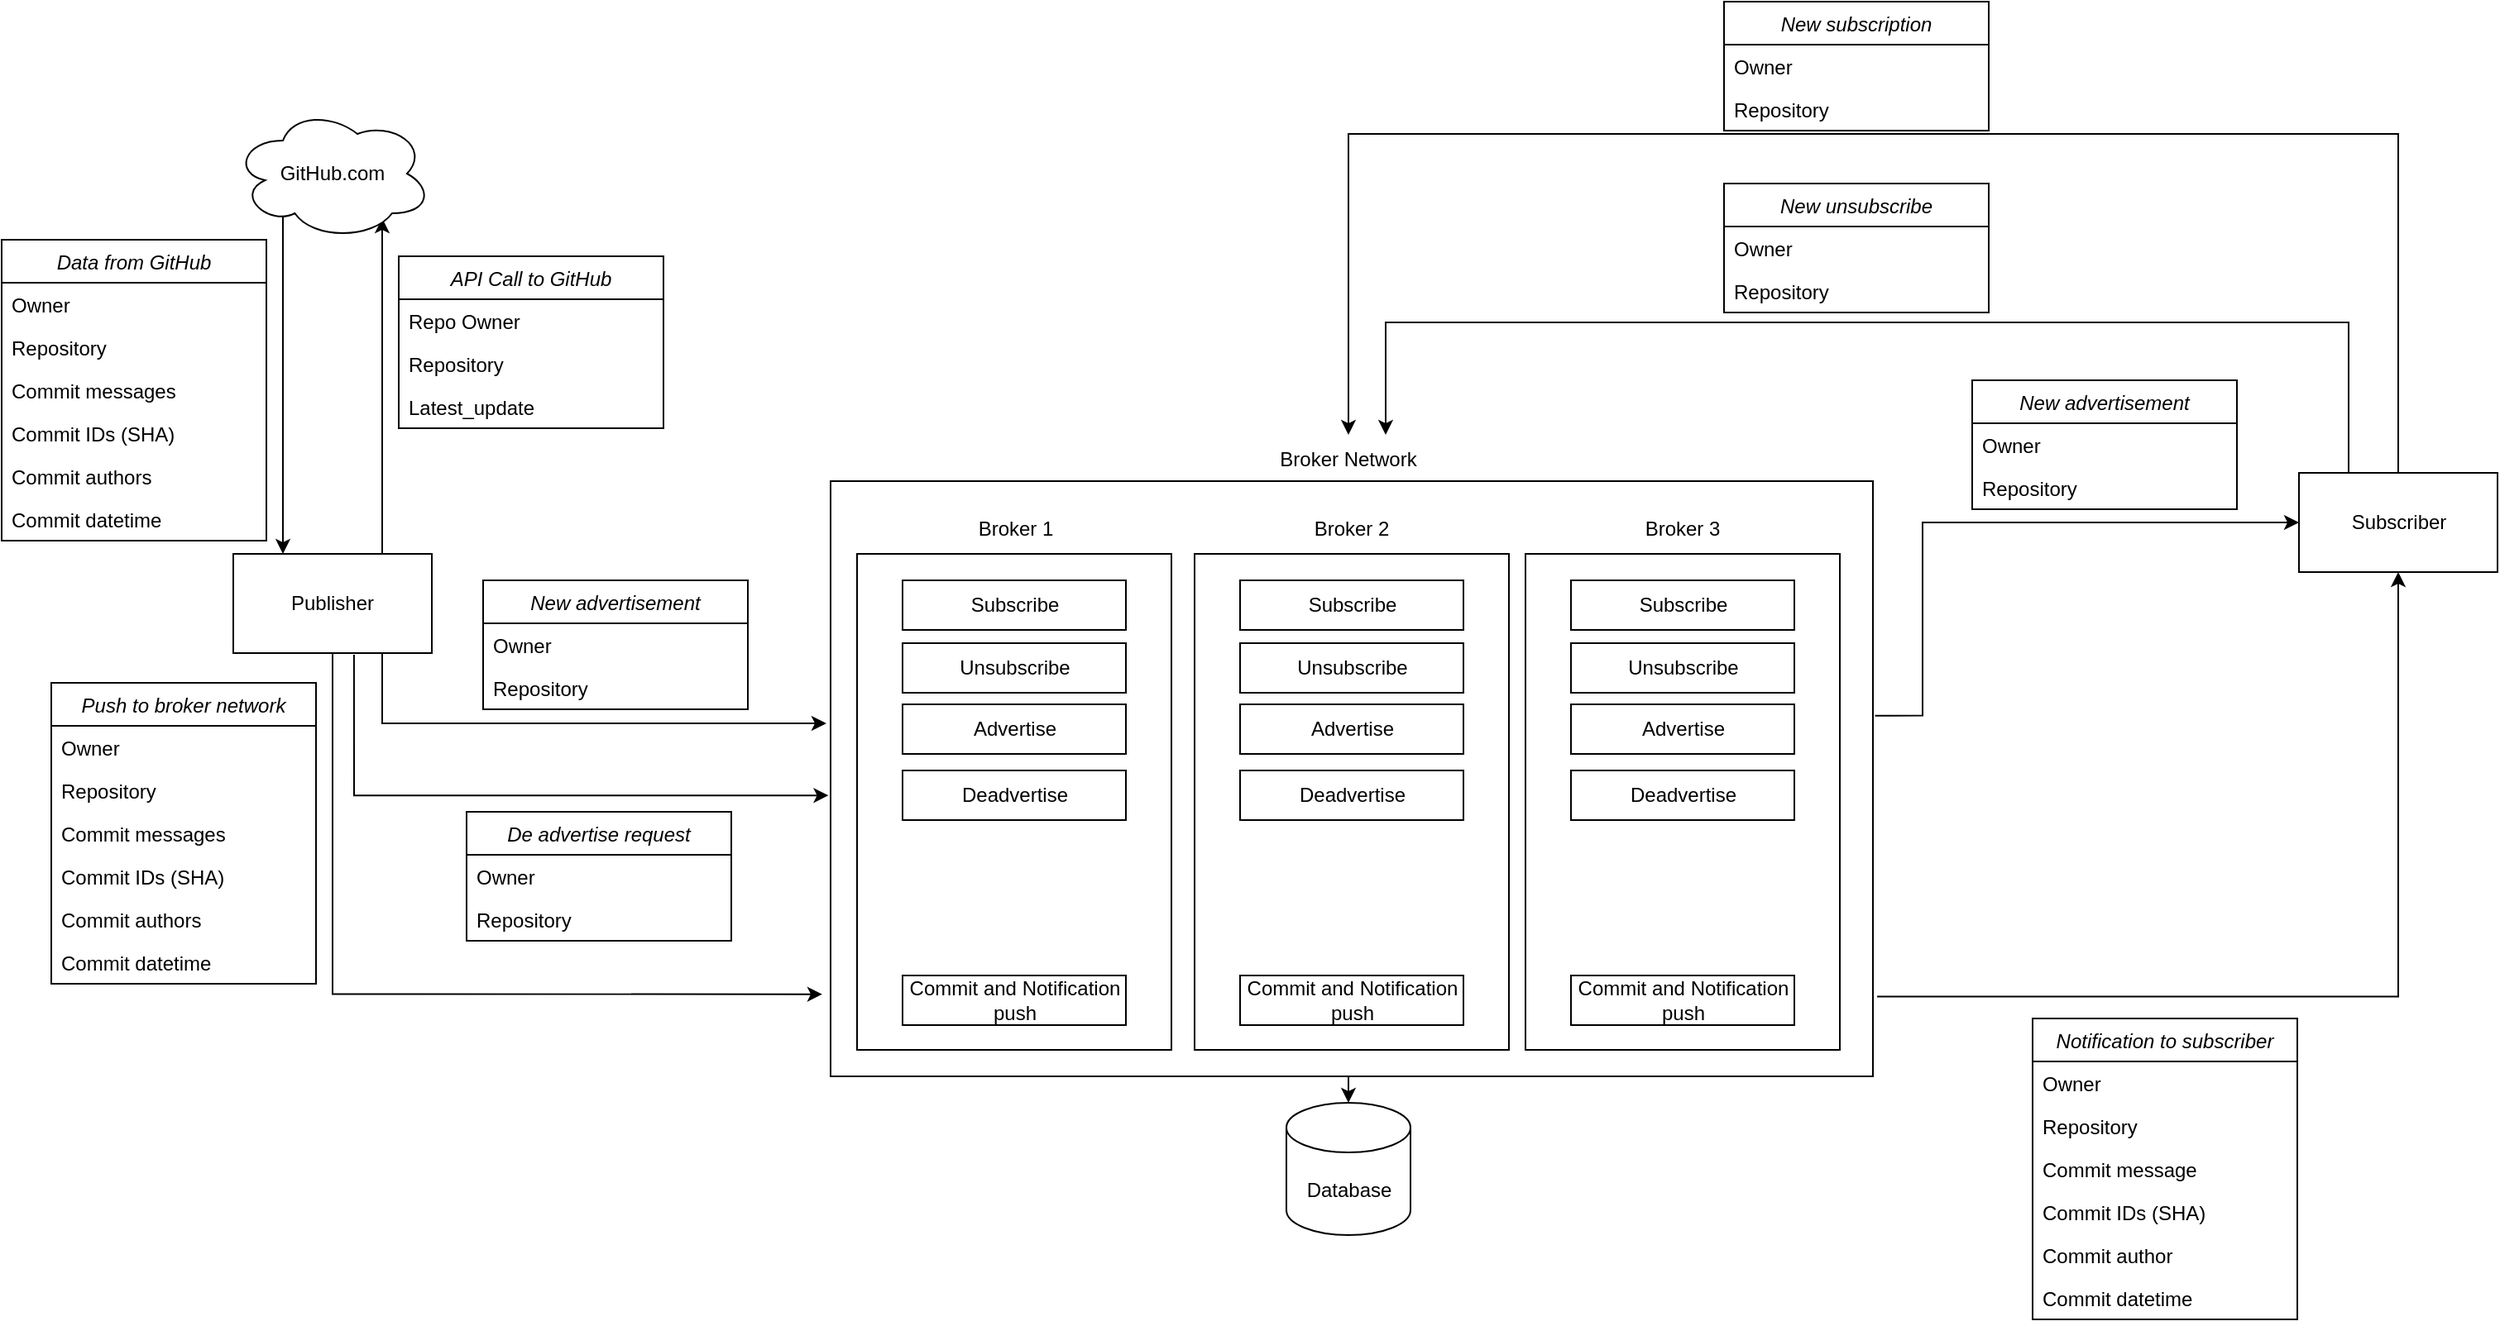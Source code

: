<mxfile version="15.7.0" type="device"><diagram id="C5RBs43oDa-KdzZeNtuy" name="Page-1"><mxGraphModel dx="2222" dy="1961" grid="1" gridSize="10" guides="1" tooltips="1" connect="1" arrows="1" fold="1" page="1" pageScale="1" pageWidth="827" pageHeight="1169" math="0" shadow="0"><root><mxCell id="WIyWlLk6GJQsqaUBKTNV-0"/><mxCell id="WIyWlLk6GJQsqaUBKTNV-1" parent="WIyWlLk6GJQsqaUBKTNV-0"/><mxCell id="h_FlKJ7w--iSwxDpS4nj-12" value="" style="rounded=0;whiteSpace=wrap;html=1;" vertex="1" parent="WIyWlLk6GJQsqaUBKTNV-1"><mxGeometry x="410" y="250" width="630" height="360" as="geometry"/></mxCell><mxCell id="eJ2lEQVUq-TXq73KHSTF-2" style="edgeStyle=orthogonalEdgeStyle;rounded=0;orthogonalLoop=1;jettySize=auto;html=1;exitX=0.75;exitY=0;exitDx=0;exitDy=0;entryX=0.75;entryY=0.838;entryDx=0;entryDy=0;entryPerimeter=0;" parent="WIyWlLk6GJQsqaUBKTNV-1" source="eJ2lEQVUq-TXq73KHSTF-0" target="eJ2lEQVUq-TXq73KHSTF-1" edge="1"><mxGeometry relative="1" as="geometry"><Array as="points"/></mxGeometry></mxCell><mxCell id="h_FlKJ7w--iSwxDpS4nj-20" style="edgeStyle=orthogonalEdgeStyle;rounded=0;orthogonalLoop=1;jettySize=auto;html=1;exitX=0.75;exitY=1;exitDx=0;exitDy=0;entryX=-0.004;entryY=0.407;entryDx=0;entryDy=0;entryPerimeter=0;" edge="1" parent="WIyWlLk6GJQsqaUBKTNV-1" source="eJ2lEQVUq-TXq73KHSTF-0" target="h_FlKJ7w--iSwxDpS4nj-12"><mxGeometry relative="1" as="geometry"><mxPoint x="365.74" y="401.2" as="targetPoint"/></mxGeometry></mxCell><mxCell id="eJ2lEQVUq-TXq73KHSTF-0" value="Publisher" style="rounded=0;whiteSpace=wrap;html=1;" parent="WIyWlLk6GJQsqaUBKTNV-1" vertex="1"><mxGeometry x="49" y="294" width="120" height="60" as="geometry"/></mxCell><mxCell id="eJ2lEQVUq-TXq73KHSTF-13" style="edgeStyle=orthogonalEdgeStyle;rounded=0;orthogonalLoop=1;jettySize=auto;html=1;entryX=0.25;entryY=0;entryDx=0;entryDy=0;exitX=0.31;exitY=0.8;exitDx=0;exitDy=0;exitPerimeter=0;" parent="WIyWlLk6GJQsqaUBKTNV-1" source="eJ2lEQVUq-TXq73KHSTF-1" target="eJ2lEQVUq-TXq73KHSTF-0" edge="1"><mxGeometry relative="1" as="geometry"><mxPoint x="86" y="124" as="sourcePoint"/><Array as="points"><mxPoint x="79" y="88"/></Array></mxGeometry></mxCell><mxCell id="eJ2lEQVUq-TXq73KHSTF-1" value="GitHub.com" style="ellipse;shape=cloud;whiteSpace=wrap;html=1;" parent="WIyWlLk6GJQsqaUBKTNV-1" vertex="1"><mxGeometry x="49" y="24" width="120" height="80" as="geometry"/></mxCell><mxCell id="eJ2lEQVUq-TXq73KHSTF-3" value="API Call to GitHub" style="swimlane;fontStyle=2;align=center;verticalAlign=top;childLayout=stackLayout;horizontal=1;startSize=26;horizontalStack=0;resizeParent=1;resizeLast=0;collapsible=1;marginBottom=0;rounded=0;shadow=0;strokeWidth=1;" parent="WIyWlLk6GJQsqaUBKTNV-1" vertex="1"><mxGeometry x="149" y="114" width="160" height="104" as="geometry"><mxRectangle x="450" y="560" width="160" height="26" as="alternateBounds"/></mxGeometry></mxCell><mxCell id="eJ2lEQVUq-TXq73KHSTF-4" value="Repo Owner" style="text;align=left;verticalAlign=top;spacingLeft=4;spacingRight=4;overflow=hidden;rotatable=0;points=[[0,0.5],[1,0.5]];portConstraint=eastwest;" parent="eJ2lEQVUq-TXq73KHSTF-3" vertex="1"><mxGeometry y="26" width="160" height="26" as="geometry"/></mxCell><mxCell id="eJ2lEQVUq-TXq73KHSTF-5" value="Repository" style="text;align=left;verticalAlign=top;spacingLeft=4;spacingRight=4;overflow=hidden;rotatable=0;points=[[0,0.5],[1,0.5]];portConstraint=eastwest;rounded=0;shadow=0;html=0;" parent="eJ2lEQVUq-TXq73KHSTF-3" vertex="1"><mxGeometry y="52" width="160" height="26" as="geometry"/></mxCell><mxCell id="eJ2lEQVUq-TXq73KHSTF-6" value="Latest_update" style="text;align=left;verticalAlign=top;spacingLeft=4;spacingRight=4;overflow=hidden;rotatable=0;points=[[0,0.5],[1,0.5]];portConstraint=eastwest;rounded=0;shadow=0;html=0;" parent="eJ2lEQVUq-TXq73KHSTF-3" vertex="1"><mxGeometry y="78" width="160" height="26" as="geometry"/></mxCell><mxCell id="eJ2lEQVUq-TXq73KHSTF-19" value="Data from GitHub" style="swimlane;fontStyle=2;align=center;verticalAlign=top;childLayout=stackLayout;horizontal=1;startSize=26;horizontalStack=0;resizeParent=1;resizeLast=0;collapsible=1;marginBottom=0;rounded=0;shadow=0;strokeWidth=1;" parent="WIyWlLk6GJQsqaUBKTNV-1" vertex="1"><mxGeometry x="-91" y="104" width="160" height="182" as="geometry"><mxRectangle x="550" y="140" width="160" height="26" as="alternateBounds"/></mxGeometry></mxCell><mxCell id="eJ2lEQVUq-TXq73KHSTF-20" value="Owner" style="text;align=left;verticalAlign=top;spacingLeft=4;spacingRight=4;overflow=hidden;rotatable=0;points=[[0,0.5],[1,0.5]];portConstraint=eastwest;" parent="eJ2lEQVUq-TXq73KHSTF-19" vertex="1"><mxGeometry y="26" width="160" height="26" as="geometry"/></mxCell><mxCell id="eJ2lEQVUq-TXq73KHSTF-21" value="Repository" style="text;align=left;verticalAlign=top;spacingLeft=4;spacingRight=4;overflow=hidden;rotatable=0;points=[[0,0.5],[1,0.5]];portConstraint=eastwest;rounded=0;shadow=0;html=0;" parent="eJ2lEQVUq-TXq73KHSTF-19" vertex="1"><mxGeometry y="52" width="160" height="26" as="geometry"/></mxCell><mxCell id="eJ2lEQVUq-TXq73KHSTF-22" value="Commit messages" style="text;align=left;verticalAlign=top;spacingLeft=4;spacingRight=4;overflow=hidden;rotatable=0;points=[[0,0.5],[1,0.5]];portConstraint=eastwest;rounded=0;shadow=0;html=0;" parent="eJ2lEQVUq-TXq73KHSTF-19" vertex="1"><mxGeometry y="78" width="160" height="26" as="geometry"/></mxCell><mxCell id="eJ2lEQVUq-TXq73KHSTF-23" value="Commit IDs (SHA)" style="text;align=left;verticalAlign=top;spacingLeft=4;spacingRight=4;overflow=hidden;rotatable=0;points=[[0,0.5],[1,0.5]];portConstraint=eastwest;rounded=0;shadow=0;html=0;" parent="eJ2lEQVUq-TXq73KHSTF-19" vertex="1"><mxGeometry y="104" width="160" height="26" as="geometry"/></mxCell><mxCell id="eJ2lEQVUq-TXq73KHSTF-24" value="Commit authors" style="text;align=left;verticalAlign=top;spacingLeft=4;spacingRight=4;overflow=hidden;rotatable=0;points=[[0,0.5],[1,0.5]];portConstraint=eastwest;rounded=0;shadow=0;html=0;" parent="eJ2lEQVUq-TXq73KHSTF-19" vertex="1"><mxGeometry y="130" width="160" height="26" as="geometry"/></mxCell><mxCell id="eJ2lEQVUq-TXq73KHSTF-26" value="Commit datetime" style="text;align=left;verticalAlign=top;spacingLeft=4;spacingRight=4;overflow=hidden;rotatable=0;points=[[0,0.5],[1,0.5]];portConstraint=eastwest;" parent="eJ2lEQVUq-TXq73KHSTF-19" vertex="1"><mxGeometry y="156" width="160" height="26" as="geometry"/></mxCell><mxCell id="eJ2lEQVUq-TXq73KHSTF-56" style="edgeStyle=orthogonalEdgeStyle;rounded=0;orthogonalLoop=1;jettySize=auto;html=1;entryX=0.5;entryY=0;entryDx=0;entryDy=0;entryPerimeter=0;" parent="WIyWlLk6GJQsqaUBKTNV-1" target="eJ2lEQVUq-TXq73KHSTF-41" edge="1"><mxGeometry relative="1" as="geometry"><mxPoint x="723" y="610" as="sourcePoint"/></mxGeometry></mxCell><mxCell id="eJ2lEQVUq-TXq73KHSTF-29" value="" style="rounded=0;whiteSpace=wrap;html=1;" parent="WIyWlLk6GJQsqaUBKTNV-1" vertex="1"><mxGeometry x="426" y="294" width="190" height="300" as="geometry"/></mxCell><mxCell id="eJ2lEQVUq-TXq73KHSTF-32" value="Push to broker network" style="swimlane;fontStyle=2;align=center;verticalAlign=top;childLayout=stackLayout;horizontal=1;startSize=26;horizontalStack=0;resizeParent=1;resizeLast=0;collapsible=1;marginBottom=0;rounded=0;shadow=0;strokeWidth=1;" parent="WIyWlLk6GJQsqaUBKTNV-1" vertex="1"><mxGeometry x="-61" y="372" width="160" height="182" as="geometry"><mxRectangle x="550" y="140" width="160" height="26" as="alternateBounds"/></mxGeometry></mxCell><mxCell id="eJ2lEQVUq-TXq73KHSTF-33" value="Owner" style="text;align=left;verticalAlign=top;spacingLeft=4;spacingRight=4;overflow=hidden;rotatable=0;points=[[0,0.5],[1,0.5]];portConstraint=eastwest;" parent="eJ2lEQVUq-TXq73KHSTF-32" vertex="1"><mxGeometry y="26" width="160" height="26" as="geometry"/></mxCell><mxCell id="eJ2lEQVUq-TXq73KHSTF-34" value="Repository" style="text;align=left;verticalAlign=top;spacingLeft=4;spacingRight=4;overflow=hidden;rotatable=0;points=[[0,0.5],[1,0.5]];portConstraint=eastwest;rounded=0;shadow=0;html=0;" parent="eJ2lEQVUq-TXq73KHSTF-32" vertex="1"><mxGeometry y="52" width="160" height="26" as="geometry"/></mxCell><mxCell id="eJ2lEQVUq-TXq73KHSTF-35" value="Commit messages" style="text;align=left;verticalAlign=top;spacingLeft=4;spacingRight=4;overflow=hidden;rotatable=0;points=[[0,0.5],[1,0.5]];portConstraint=eastwest;rounded=0;shadow=0;html=0;" parent="eJ2lEQVUq-TXq73KHSTF-32" vertex="1"><mxGeometry y="78" width="160" height="26" as="geometry"/></mxCell><mxCell id="eJ2lEQVUq-TXq73KHSTF-36" value="Commit IDs (SHA)" style="text;align=left;verticalAlign=top;spacingLeft=4;spacingRight=4;overflow=hidden;rotatable=0;points=[[0,0.5],[1,0.5]];portConstraint=eastwest;rounded=0;shadow=0;html=0;" parent="eJ2lEQVUq-TXq73KHSTF-32" vertex="1"><mxGeometry y="104" width="160" height="26" as="geometry"/></mxCell><mxCell id="eJ2lEQVUq-TXq73KHSTF-37" value="Commit authors" style="text;align=left;verticalAlign=top;spacingLeft=4;spacingRight=4;overflow=hidden;rotatable=0;points=[[0,0.5],[1,0.5]];portConstraint=eastwest;rounded=0;shadow=0;html=0;" parent="eJ2lEQVUq-TXq73KHSTF-32" vertex="1"><mxGeometry y="130" width="160" height="26" as="geometry"/></mxCell><mxCell id="eJ2lEQVUq-TXq73KHSTF-38" value="Commit datetime" style="text;align=left;verticalAlign=top;spacingLeft=4;spacingRight=4;overflow=hidden;rotatable=0;points=[[0,0.5],[1,0.5]];portConstraint=eastwest;" parent="eJ2lEQVUq-TXq73KHSTF-32" vertex="1"><mxGeometry y="156" width="160" height="26" as="geometry"/></mxCell><mxCell id="eJ2lEQVUq-TXq73KHSTF-47" style="edgeStyle=orthogonalEdgeStyle;rounded=0;orthogonalLoop=1;jettySize=auto;html=1;exitX=1.004;exitY=0.866;exitDx=0;exitDy=0;entryX=0.5;entryY=1;entryDx=0;entryDy=0;exitPerimeter=0;" parent="WIyWlLk6GJQsqaUBKTNV-1" source="h_FlKJ7w--iSwxDpS4nj-12" target="eJ2lEQVUq-TXq73KHSTF-46" edge="1"><mxGeometry relative="1" as="geometry"><mxPoint x="1080" y="514" as="sourcePoint"/></mxGeometry></mxCell><mxCell id="eJ2lEQVUq-TXq73KHSTF-40" value="Commit and Notification push" style="rounded=0;whiteSpace=wrap;html=1;" parent="WIyWlLk6GJQsqaUBKTNV-1" vertex="1"><mxGeometry x="453.5" y="549" width="135" height="30" as="geometry"/></mxCell><mxCell id="eJ2lEQVUq-TXq73KHSTF-41" value="Database" style="shape=cylinder3;whiteSpace=wrap;html=1;boundedLbl=1;backgroundOutline=1;size=15;" parent="WIyWlLk6GJQsqaUBKTNV-1" vertex="1"><mxGeometry x="685.5" y="626" width="75" height="80" as="geometry"/></mxCell><mxCell id="eJ2lEQVUq-TXq73KHSTF-42" value="Subscribe" style="rounded=0;whiteSpace=wrap;html=1;" parent="WIyWlLk6GJQsqaUBKTNV-1" vertex="1"><mxGeometry x="453.5" y="310" width="135" height="30" as="geometry"/></mxCell><mxCell id="eJ2lEQVUq-TXq73KHSTF-43" value="Unsubscribe" style="rounded=0;whiteSpace=wrap;html=1;" parent="WIyWlLk6GJQsqaUBKTNV-1" vertex="1"><mxGeometry x="453.5" y="348" width="135" height="30" as="geometry"/></mxCell><mxCell id="eJ2lEQVUq-TXq73KHSTF-44" value="Advertise" style="rounded=0;whiteSpace=wrap;html=1;" parent="WIyWlLk6GJQsqaUBKTNV-1" vertex="1"><mxGeometry x="453.5" y="385" width="135" height="30" as="geometry"/></mxCell><mxCell id="eJ2lEQVUq-TXq73KHSTF-45" value="Deadvertise" style="rounded=0;whiteSpace=wrap;html=1;" parent="WIyWlLk6GJQsqaUBKTNV-1" vertex="1"><mxGeometry x="453.5" y="425" width="135" height="30" as="geometry"/></mxCell><mxCell id="eJ2lEQVUq-TXq73KHSTF-57" style="edgeStyle=orthogonalEdgeStyle;rounded=0;orthogonalLoop=1;jettySize=auto;html=1;entryX=0.5;entryY=0;entryDx=0;entryDy=0;exitX=0.5;exitY=0;exitDx=0;exitDy=0;" parent="WIyWlLk6GJQsqaUBKTNV-1" source="eJ2lEQVUq-TXq73KHSTF-46" target="h_FlKJ7w--iSwxDpS4nj-15" edge="1"><mxGeometry relative="1" as="geometry"><Array as="points"><mxPoint x="1358" y="40"/><mxPoint x="723" y="40"/></Array></mxGeometry></mxCell><mxCell id="eJ2lEQVUq-TXq73KHSTF-66" style="edgeStyle=orthogonalEdgeStyle;rounded=0;orthogonalLoop=1;jettySize=auto;html=1;exitX=0.25;exitY=0;exitDx=0;exitDy=0;entryX=0.75;entryY=0;entryDx=0;entryDy=0;" parent="WIyWlLk6GJQsqaUBKTNV-1" source="eJ2lEQVUq-TXq73KHSTF-46" target="h_FlKJ7w--iSwxDpS4nj-15" edge="1"><mxGeometry relative="1" as="geometry"><Array as="points"><mxPoint x="1328" y="154"/><mxPoint x="746" y="154"/></Array><mxPoint x="790" y="251" as="targetPoint"/></mxGeometry></mxCell><mxCell id="eJ2lEQVUq-TXq73KHSTF-70" style="edgeStyle=orthogonalEdgeStyle;rounded=0;orthogonalLoop=1;jettySize=auto;html=1;exitX=1.002;exitY=0.394;exitDx=0;exitDy=0;entryX=0;entryY=0.5;entryDx=0;entryDy=0;exitPerimeter=0;" parent="WIyWlLk6GJQsqaUBKTNV-1" source="h_FlKJ7w--iSwxDpS4nj-12" target="eJ2lEQVUq-TXq73KHSTF-46" edge="1"><mxGeometry relative="1" as="geometry"><Array as="points"><mxPoint x="1070" y="392"/><mxPoint x="1070" y="275"/></Array><mxPoint x="1080" y="342.5" as="sourcePoint"/></mxGeometry></mxCell><mxCell id="eJ2lEQVUq-TXq73KHSTF-46" value="Subscriber" style="rounded=0;whiteSpace=wrap;html=1;" parent="WIyWlLk6GJQsqaUBKTNV-1" vertex="1"><mxGeometry x="1297.5" y="245" width="120" height="60" as="geometry"/></mxCell><mxCell id="eJ2lEQVUq-TXq73KHSTF-31" style="edgeStyle=orthogonalEdgeStyle;rounded=0;orthogonalLoop=1;jettySize=auto;html=1;exitX=0.5;exitY=1;exitDx=0;exitDy=0;entryX=-0.008;entryY=0.862;entryDx=0;entryDy=0;entryPerimeter=0;" parent="WIyWlLk6GJQsqaUBKTNV-1" source="eJ2lEQVUq-TXq73KHSTF-0" target="h_FlKJ7w--iSwxDpS4nj-12" edge="1"><mxGeometry relative="1" as="geometry"><mxPoint x="367" y="564" as="targetPoint"/><Array as="points"><mxPoint x="109" y="560"/></Array></mxGeometry></mxCell><mxCell id="eJ2lEQVUq-TXq73KHSTF-48" value="Notification to subscriber" style="swimlane;fontStyle=2;align=center;verticalAlign=top;childLayout=stackLayout;horizontal=1;startSize=26;horizontalStack=0;resizeParent=1;resizeLast=0;collapsible=1;marginBottom=0;rounded=0;shadow=0;strokeWidth=1;" parent="WIyWlLk6GJQsqaUBKTNV-1" vertex="1"><mxGeometry x="1136.5" y="575" width="160" height="182" as="geometry"><mxRectangle x="550" y="140" width="160" height="26" as="alternateBounds"/></mxGeometry></mxCell><mxCell id="eJ2lEQVUq-TXq73KHSTF-49" value="Owner" style="text;align=left;verticalAlign=top;spacingLeft=4;spacingRight=4;overflow=hidden;rotatable=0;points=[[0,0.5],[1,0.5]];portConstraint=eastwest;" parent="eJ2lEQVUq-TXq73KHSTF-48" vertex="1"><mxGeometry y="26" width="160" height="26" as="geometry"/></mxCell><mxCell id="eJ2lEQVUq-TXq73KHSTF-50" value="Repository" style="text;align=left;verticalAlign=top;spacingLeft=4;spacingRight=4;overflow=hidden;rotatable=0;points=[[0,0.5],[1,0.5]];portConstraint=eastwest;rounded=0;shadow=0;html=0;" parent="eJ2lEQVUq-TXq73KHSTF-48" vertex="1"><mxGeometry y="52" width="160" height="26" as="geometry"/></mxCell><mxCell id="eJ2lEQVUq-TXq73KHSTF-51" value="Commit message" style="text;align=left;verticalAlign=top;spacingLeft=4;spacingRight=4;overflow=hidden;rotatable=0;points=[[0,0.5],[1,0.5]];portConstraint=eastwest;rounded=0;shadow=0;html=0;" parent="eJ2lEQVUq-TXq73KHSTF-48" vertex="1"><mxGeometry y="78" width="160" height="26" as="geometry"/></mxCell><mxCell id="eJ2lEQVUq-TXq73KHSTF-52" value="Commit IDs (SHA)" style="text;align=left;verticalAlign=top;spacingLeft=4;spacingRight=4;overflow=hidden;rotatable=0;points=[[0,0.5],[1,0.5]];portConstraint=eastwest;rounded=0;shadow=0;html=0;" parent="eJ2lEQVUq-TXq73KHSTF-48" vertex="1"><mxGeometry y="104" width="160" height="26" as="geometry"/></mxCell><mxCell id="eJ2lEQVUq-TXq73KHSTF-53" value="Commit author" style="text;align=left;verticalAlign=top;spacingLeft=4;spacingRight=4;overflow=hidden;rotatable=0;points=[[0,0.5],[1,0.5]];portConstraint=eastwest;rounded=0;shadow=0;html=0;" parent="eJ2lEQVUq-TXq73KHSTF-48" vertex="1"><mxGeometry y="130" width="160" height="26" as="geometry"/></mxCell><mxCell id="eJ2lEQVUq-TXq73KHSTF-54" value="Commit datetime" style="text;align=left;verticalAlign=top;spacingLeft=4;spacingRight=4;overflow=hidden;rotatable=0;points=[[0,0.5],[1,0.5]];portConstraint=eastwest;" parent="eJ2lEQVUq-TXq73KHSTF-48" vertex="1"><mxGeometry y="156" width="160" height="26" as="geometry"/></mxCell><mxCell id="eJ2lEQVUq-TXq73KHSTF-58" value="New subscription" style="swimlane;fontStyle=2;align=center;verticalAlign=top;childLayout=stackLayout;horizontal=1;startSize=26;horizontalStack=0;resizeParent=1;resizeLast=0;collapsible=1;marginBottom=0;rounded=0;shadow=0;strokeWidth=1;" parent="WIyWlLk6GJQsqaUBKTNV-1" vertex="1"><mxGeometry x="950" y="-40" width="160" height="78" as="geometry"><mxRectangle x="550" y="140" width="160" height="26" as="alternateBounds"/></mxGeometry></mxCell><mxCell id="eJ2lEQVUq-TXq73KHSTF-59" value="Owner" style="text;align=left;verticalAlign=top;spacingLeft=4;spacingRight=4;overflow=hidden;rotatable=0;points=[[0,0.5],[1,0.5]];portConstraint=eastwest;" parent="eJ2lEQVUq-TXq73KHSTF-58" vertex="1"><mxGeometry y="26" width="160" height="26" as="geometry"/></mxCell><mxCell id="eJ2lEQVUq-TXq73KHSTF-60" value="Repository" style="text;align=left;verticalAlign=top;spacingLeft=4;spacingRight=4;overflow=hidden;rotatable=0;points=[[0,0.5],[1,0.5]];portConstraint=eastwest;rounded=0;shadow=0;html=0;" parent="eJ2lEQVUq-TXq73KHSTF-58" vertex="1"><mxGeometry y="52" width="160" height="26" as="geometry"/></mxCell><mxCell id="eJ2lEQVUq-TXq73KHSTF-67" value="New unsubscribe" style="swimlane;fontStyle=2;align=center;verticalAlign=top;childLayout=stackLayout;horizontal=1;startSize=26;horizontalStack=0;resizeParent=1;resizeLast=0;collapsible=1;marginBottom=0;rounded=0;shadow=0;strokeWidth=1;" parent="WIyWlLk6GJQsqaUBKTNV-1" vertex="1"><mxGeometry x="950" y="70" width="160" height="78" as="geometry"><mxRectangle x="550" y="140" width="160" height="26" as="alternateBounds"/></mxGeometry></mxCell><mxCell id="eJ2lEQVUq-TXq73KHSTF-68" value="Owner" style="text;align=left;verticalAlign=top;spacingLeft=4;spacingRight=4;overflow=hidden;rotatable=0;points=[[0,0.5],[1,0.5]];portConstraint=eastwest;" parent="eJ2lEQVUq-TXq73KHSTF-67" vertex="1"><mxGeometry y="26" width="160" height="26" as="geometry"/></mxCell><mxCell id="eJ2lEQVUq-TXq73KHSTF-69" value="Repository" style="text;align=left;verticalAlign=top;spacingLeft=4;spacingRight=4;overflow=hidden;rotatable=0;points=[[0,0.5],[1,0.5]];portConstraint=eastwest;rounded=0;shadow=0;html=0;" parent="eJ2lEQVUq-TXq73KHSTF-67" vertex="1"><mxGeometry y="52" width="160" height="26" as="geometry"/></mxCell><mxCell id="eJ2lEQVUq-TXq73KHSTF-71" value="New advertisement" style="swimlane;fontStyle=2;align=center;verticalAlign=top;childLayout=stackLayout;horizontal=1;startSize=26;horizontalStack=0;resizeParent=1;resizeLast=0;collapsible=1;marginBottom=0;rounded=0;shadow=0;strokeWidth=1;" parent="WIyWlLk6GJQsqaUBKTNV-1" vertex="1"><mxGeometry x="1100" y="189" width="160" height="78" as="geometry"><mxRectangle x="550" y="140" width="160" height="26" as="alternateBounds"/></mxGeometry></mxCell><mxCell id="eJ2lEQVUq-TXq73KHSTF-72" value="Owner" style="text;align=left;verticalAlign=top;spacingLeft=4;spacingRight=4;overflow=hidden;rotatable=0;points=[[0,0.5],[1,0.5]];portConstraint=eastwest;" parent="eJ2lEQVUq-TXq73KHSTF-71" vertex="1"><mxGeometry y="26" width="160" height="26" as="geometry"/></mxCell><mxCell id="eJ2lEQVUq-TXq73KHSTF-73" value="Repository" style="text;align=left;verticalAlign=top;spacingLeft=4;spacingRight=4;overflow=hidden;rotatable=0;points=[[0,0.5],[1,0.5]];portConstraint=eastwest;rounded=0;shadow=0;html=0;" parent="eJ2lEQVUq-TXq73KHSTF-71" vertex="1"><mxGeometry y="52" width="160" height="26" as="geometry"/></mxCell><mxCell id="h_FlKJ7w--iSwxDpS4nj-0" value="" style="rounded=0;whiteSpace=wrap;html=1;" vertex="1" parent="WIyWlLk6GJQsqaUBKTNV-1"><mxGeometry x="630" y="294" width="190" height="300" as="geometry"/></mxCell><mxCell id="h_FlKJ7w--iSwxDpS4nj-1" value="Commit and Notification push" style="rounded=0;whiteSpace=wrap;html=1;" vertex="1" parent="WIyWlLk6GJQsqaUBKTNV-1"><mxGeometry x="657.5" y="549" width="135" height="30" as="geometry"/></mxCell><mxCell id="h_FlKJ7w--iSwxDpS4nj-2" value="Subscribe" style="rounded=0;whiteSpace=wrap;html=1;" vertex="1" parent="WIyWlLk6GJQsqaUBKTNV-1"><mxGeometry x="657.5" y="310" width="135" height="30" as="geometry"/></mxCell><mxCell id="h_FlKJ7w--iSwxDpS4nj-3" value="Unsubscribe" style="rounded=0;whiteSpace=wrap;html=1;" vertex="1" parent="WIyWlLk6GJQsqaUBKTNV-1"><mxGeometry x="657.5" y="348" width="135" height="30" as="geometry"/></mxCell><mxCell id="h_FlKJ7w--iSwxDpS4nj-4" value="Advertise" style="rounded=0;whiteSpace=wrap;html=1;" vertex="1" parent="WIyWlLk6GJQsqaUBKTNV-1"><mxGeometry x="657.5" y="385" width="135" height="30" as="geometry"/></mxCell><mxCell id="h_FlKJ7w--iSwxDpS4nj-5" value="Deadvertise" style="rounded=0;whiteSpace=wrap;html=1;" vertex="1" parent="WIyWlLk6GJQsqaUBKTNV-1"><mxGeometry x="657.5" y="425" width="135" height="30" as="geometry"/></mxCell><mxCell id="h_FlKJ7w--iSwxDpS4nj-6" value="" style="rounded=0;whiteSpace=wrap;html=1;" vertex="1" parent="WIyWlLk6GJQsqaUBKTNV-1"><mxGeometry x="830" y="294" width="190" height="300" as="geometry"/></mxCell><mxCell id="h_FlKJ7w--iSwxDpS4nj-7" value="Commit and Notification push" style="rounded=0;whiteSpace=wrap;html=1;" vertex="1" parent="WIyWlLk6GJQsqaUBKTNV-1"><mxGeometry x="857.5" y="549" width="135" height="30" as="geometry"/></mxCell><mxCell id="h_FlKJ7w--iSwxDpS4nj-8" value="Subscribe" style="rounded=0;whiteSpace=wrap;html=1;" vertex="1" parent="WIyWlLk6GJQsqaUBKTNV-1"><mxGeometry x="857.5" y="310" width="135" height="30" as="geometry"/></mxCell><mxCell id="h_FlKJ7w--iSwxDpS4nj-9" value="Unsubscribe" style="rounded=0;whiteSpace=wrap;html=1;" vertex="1" parent="WIyWlLk6GJQsqaUBKTNV-1"><mxGeometry x="857.5" y="348" width="135" height="30" as="geometry"/></mxCell><mxCell id="h_FlKJ7w--iSwxDpS4nj-10" value="Advertise" style="rounded=0;whiteSpace=wrap;html=1;" vertex="1" parent="WIyWlLk6GJQsqaUBKTNV-1"><mxGeometry x="857.5" y="385" width="135" height="30" as="geometry"/></mxCell><mxCell id="h_FlKJ7w--iSwxDpS4nj-11" value="Deadvertise" style="rounded=0;whiteSpace=wrap;html=1;" vertex="1" parent="WIyWlLk6GJQsqaUBKTNV-1"><mxGeometry x="857.5" y="425" width="135" height="30" as="geometry"/></mxCell><mxCell id="h_FlKJ7w--iSwxDpS4nj-15" value="Broker Network" style="text;html=1;strokeColor=none;fillColor=none;align=center;verticalAlign=middle;whiteSpace=wrap;rounded=0;" vertex="1" parent="WIyWlLk6GJQsqaUBKTNV-1"><mxGeometry x="678" y="222" width="90" height="30" as="geometry"/></mxCell><mxCell id="h_FlKJ7w--iSwxDpS4nj-16" value="Broker 1" style="text;html=1;strokeColor=none;fillColor=none;align=center;verticalAlign=middle;whiteSpace=wrap;rounded=0;" vertex="1" parent="WIyWlLk6GJQsqaUBKTNV-1"><mxGeometry x="476.5" y="264" width="90" height="30" as="geometry"/></mxCell><mxCell id="h_FlKJ7w--iSwxDpS4nj-17" value="Broker 2" style="text;html=1;strokeColor=none;fillColor=none;align=center;verticalAlign=middle;whiteSpace=wrap;rounded=0;" vertex="1" parent="WIyWlLk6GJQsqaUBKTNV-1"><mxGeometry x="680" y="264" width="90" height="30" as="geometry"/></mxCell><mxCell id="h_FlKJ7w--iSwxDpS4nj-18" value="Broker 3" style="text;html=1;strokeColor=none;fillColor=none;align=center;verticalAlign=middle;whiteSpace=wrap;rounded=0;" vertex="1" parent="WIyWlLk6GJQsqaUBKTNV-1"><mxGeometry x="880" y="264" width="90" height="30" as="geometry"/></mxCell><mxCell id="h_FlKJ7w--iSwxDpS4nj-24" value="New advertisement" style="swimlane;fontStyle=2;align=center;verticalAlign=top;childLayout=stackLayout;horizontal=1;startSize=26;horizontalStack=0;resizeParent=1;resizeLast=0;collapsible=1;marginBottom=0;rounded=0;shadow=0;strokeWidth=1;" vertex="1" parent="WIyWlLk6GJQsqaUBKTNV-1"><mxGeometry x="200" y="310" width="160" height="78" as="geometry"><mxRectangle x="550" y="140" width="160" height="26" as="alternateBounds"/></mxGeometry></mxCell><mxCell id="h_FlKJ7w--iSwxDpS4nj-25" value="Owner" style="text;align=left;verticalAlign=top;spacingLeft=4;spacingRight=4;overflow=hidden;rotatable=0;points=[[0,0.5],[1,0.5]];portConstraint=eastwest;" vertex="1" parent="h_FlKJ7w--iSwxDpS4nj-24"><mxGeometry y="26" width="160" height="26" as="geometry"/></mxCell><mxCell id="h_FlKJ7w--iSwxDpS4nj-26" value="Repository" style="text;align=left;verticalAlign=top;spacingLeft=4;spacingRight=4;overflow=hidden;rotatable=0;points=[[0,0.5],[1,0.5]];portConstraint=eastwest;rounded=0;shadow=0;html=0;" vertex="1" parent="h_FlKJ7w--iSwxDpS4nj-24"><mxGeometry y="52" width="160" height="26" as="geometry"/></mxCell><mxCell id="h_FlKJ7w--iSwxDpS4nj-27" style="edgeStyle=orthogonalEdgeStyle;rounded=0;orthogonalLoop=1;jettySize=auto;html=1;exitX=0.608;exitY=1.017;exitDx=0;exitDy=0;entryX=-0.002;entryY=0.528;entryDx=0;entryDy=0;entryPerimeter=0;exitPerimeter=0;" edge="1" parent="WIyWlLk6GJQsqaUBKTNV-1" source="eJ2lEQVUq-TXq73KHSTF-0" target="h_FlKJ7w--iSwxDpS4nj-12"><mxGeometry relative="1" as="geometry"><mxPoint x="149" y="364" as="sourcePoint"/><mxPoint x="417.48" y="406.52" as="targetPoint"/></mxGeometry></mxCell><mxCell id="h_FlKJ7w--iSwxDpS4nj-28" value="De advertise request" style="swimlane;fontStyle=2;align=center;verticalAlign=top;childLayout=stackLayout;horizontal=1;startSize=26;horizontalStack=0;resizeParent=1;resizeLast=0;collapsible=1;marginBottom=0;rounded=0;shadow=0;strokeWidth=1;" vertex="1" parent="WIyWlLk6GJQsqaUBKTNV-1"><mxGeometry x="190" y="450" width="160" height="78" as="geometry"><mxRectangle x="550" y="140" width="160" height="26" as="alternateBounds"/></mxGeometry></mxCell><mxCell id="h_FlKJ7w--iSwxDpS4nj-29" value="Owner" style="text;align=left;verticalAlign=top;spacingLeft=4;spacingRight=4;overflow=hidden;rotatable=0;points=[[0,0.5],[1,0.5]];portConstraint=eastwest;" vertex="1" parent="h_FlKJ7w--iSwxDpS4nj-28"><mxGeometry y="26" width="160" height="26" as="geometry"/></mxCell><mxCell id="h_FlKJ7w--iSwxDpS4nj-30" value="Repository" style="text;align=left;verticalAlign=top;spacingLeft=4;spacingRight=4;overflow=hidden;rotatable=0;points=[[0,0.5],[1,0.5]];portConstraint=eastwest;rounded=0;shadow=0;html=0;" vertex="1" parent="h_FlKJ7w--iSwxDpS4nj-28"><mxGeometry y="52" width="160" height="26" as="geometry"/></mxCell></root></mxGraphModel></diagram></mxfile>